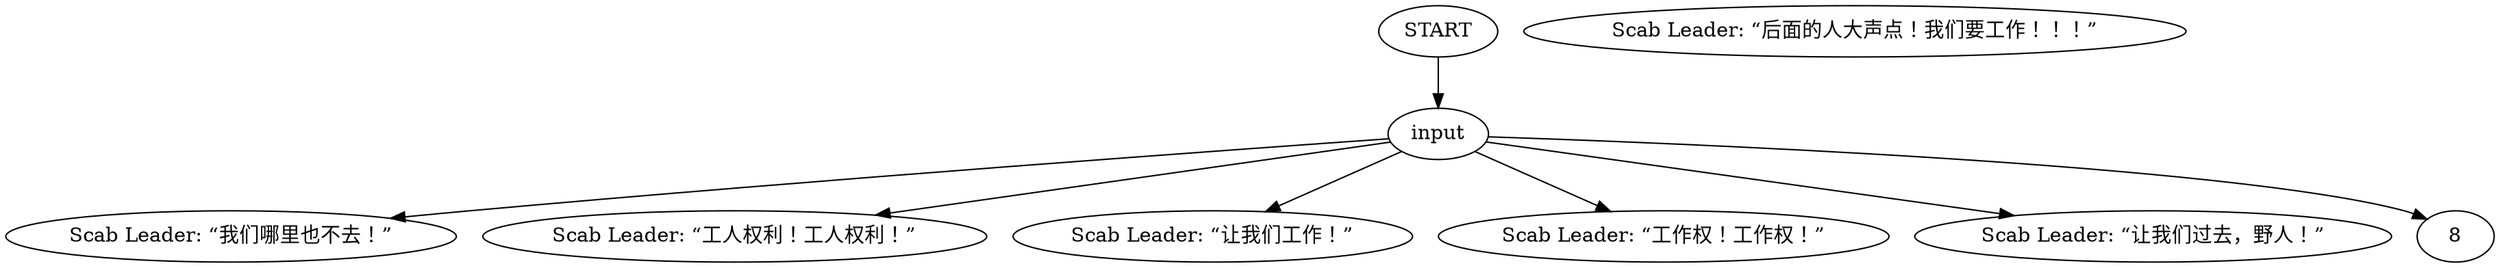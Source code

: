 # GATES / SCAB LEADER barks
# Scab leader need to bark different, not funny or weak things.
# ==================================================
digraph G {
	  0 [label="START"];
	  1 [label="input"];
	  2 [label="Scab Leader: “我们哪里也不去！”"];
	  3 [label="Scab Leader: “工人权利！工人权利！”"];
	  4 [label="Scab Leader: “让我们工作！”"];
	  5 [label="Scab Leader: “后面的人大声点！我们要工作！！！”"];
	  6 [label="Scab Leader: “工作权！工作权！”"];
	  7 [label="Scab Leader: “让我们过去，野人！”"];
	  0 -> 1
	  1 -> 2
	  1 -> 3
	  1 -> 4
	  1 -> 6
	  1 -> 7
	  1 -> 8
}

